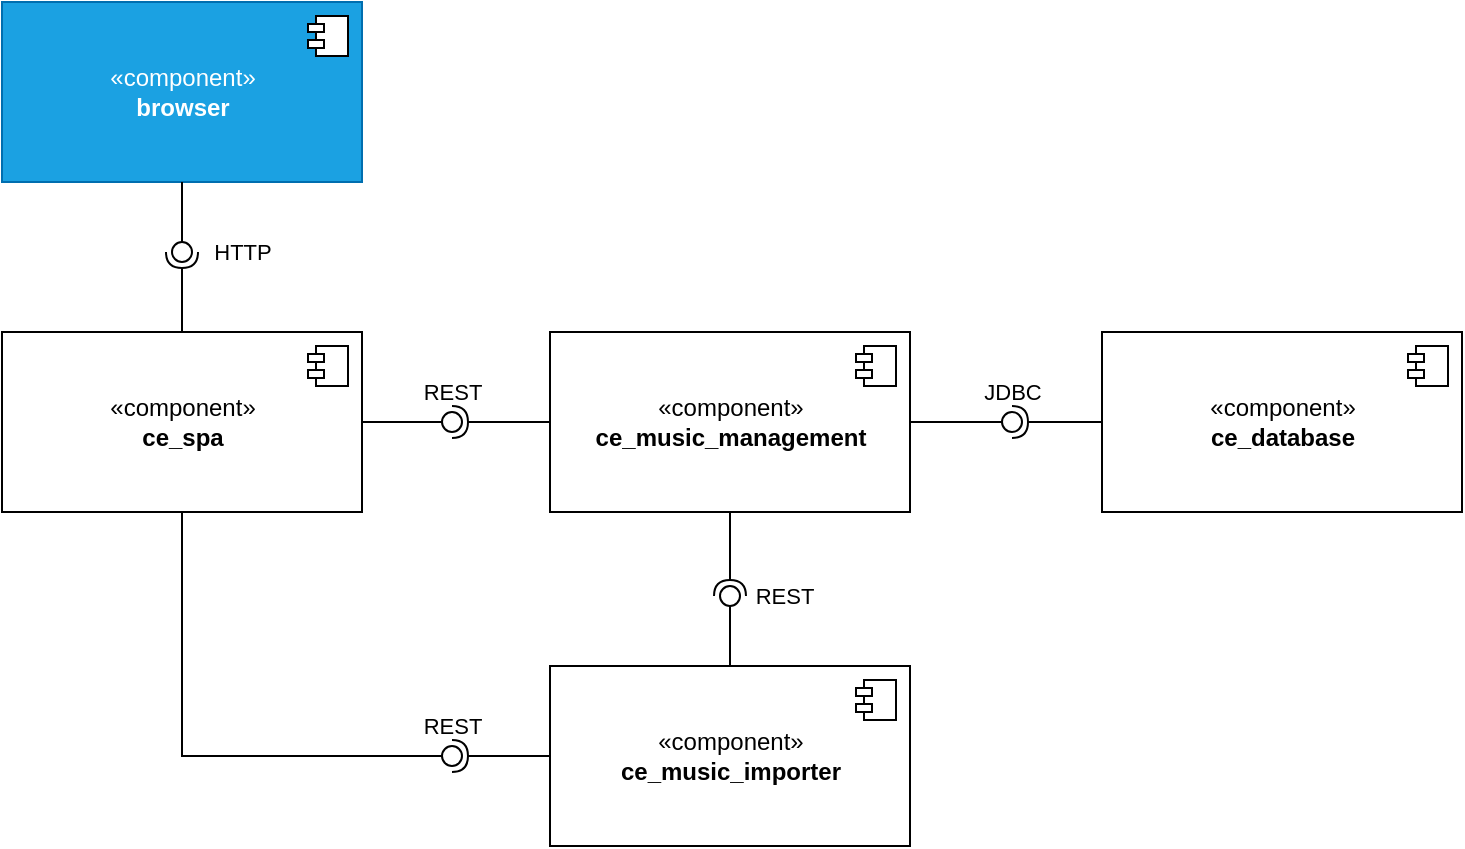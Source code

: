 <mxfile>
    <diagram id="4V_vH7X9V409Hf5YSz32" name="Seite-1">
        <mxGraphModel dx="820" dy="478" grid="1" gridSize="10" guides="1" tooltips="1" connect="1" arrows="1" fold="1" page="1" pageScale="1" pageWidth="1169" pageHeight="827" math="0" shadow="0">
            <root>
                <mxCell id="0"/>
                <mxCell id="1" parent="0"/>
                <mxCell id="bPr4eD3hPjIn_2vaylvb-1" value="«component»&lt;br&gt;&lt;b&gt;ce_spa&lt;/b&gt;" style="html=1;dropTarget=0;" parent="1" vertex="1">
                    <mxGeometry x="219" y="373" width="180" height="90" as="geometry"/>
                </mxCell>
                <mxCell id="bPr4eD3hPjIn_2vaylvb-2" value="" style="shape=module;jettyWidth=8;jettyHeight=4;" parent="bPr4eD3hPjIn_2vaylvb-1" vertex="1">
                    <mxGeometry x="1" width="20" height="20" relative="1" as="geometry">
                        <mxPoint x="-27" y="7" as="offset"/>
                    </mxGeometry>
                </mxCell>
                <mxCell id="bPr4eD3hPjIn_2vaylvb-3" value="«component»&lt;br&gt;&lt;b&gt;ce_music_management&lt;/b&gt;" style="html=1;dropTarget=0;" parent="1" vertex="1">
                    <mxGeometry x="493" y="373" width="180" height="90" as="geometry"/>
                </mxCell>
                <mxCell id="bPr4eD3hPjIn_2vaylvb-4" value="" style="shape=module;jettyWidth=8;jettyHeight=4;" parent="bPr4eD3hPjIn_2vaylvb-3" vertex="1">
                    <mxGeometry x="1" width="20" height="20" relative="1" as="geometry">
                        <mxPoint x="-27" y="7" as="offset"/>
                    </mxGeometry>
                </mxCell>
                <mxCell id="bPr4eD3hPjIn_2vaylvb-5" value="«component»&lt;br&gt;&lt;b&gt;ce_database&lt;/b&gt;" style="html=1;dropTarget=0;" parent="1" vertex="1">
                    <mxGeometry x="769" y="373" width="180" height="90" as="geometry"/>
                </mxCell>
                <mxCell id="bPr4eD3hPjIn_2vaylvb-6" value="" style="shape=module;jettyWidth=8;jettyHeight=4;" parent="bPr4eD3hPjIn_2vaylvb-5" vertex="1">
                    <mxGeometry x="1" width="20" height="20" relative="1" as="geometry">
                        <mxPoint x="-27" y="7" as="offset"/>
                    </mxGeometry>
                </mxCell>
                <mxCell id="bPr4eD3hPjIn_2vaylvb-7" value="REST" style="rounded=0;orthogonalLoop=1;jettySize=auto;html=1;endArrow=none;endFill=0;sketch=0;sourcePerimeterSpacing=0;targetPerimeterSpacing=0;exitX=1;exitY=0.5;exitDx=0;exitDy=0;" parent="1" source="bPr4eD3hPjIn_2vaylvb-1" target="bPr4eD3hPjIn_2vaylvb-9" edge="1">
                    <mxGeometry x="1" y="16" relative="1" as="geometry">
                        <mxPoint x="559" y="468" as="sourcePoint"/>
                        <mxPoint x="5" y="1" as="offset"/>
                    </mxGeometry>
                </mxCell>
                <mxCell id="bPr4eD3hPjIn_2vaylvb-8" value="" style="rounded=0;orthogonalLoop=1;jettySize=auto;html=1;endArrow=halfCircle;endFill=0;entryX=0.5;entryY=0.5;endSize=6;strokeWidth=1;sketch=0;exitX=0;exitY=0.5;exitDx=0;exitDy=0;" parent="1" source="bPr4eD3hPjIn_2vaylvb-3" target="bPr4eD3hPjIn_2vaylvb-9" edge="1">
                    <mxGeometry relative="1" as="geometry">
                        <mxPoint x="599" y="468" as="sourcePoint"/>
                    </mxGeometry>
                </mxCell>
                <mxCell id="bPr4eD3hPjIn_2vaylvb-9" value="" style="ellipse;whiteSpace=wrap;html=1;align=center;aspect=fixed;resizable=0;points=[];outlineConnect=0;sketch=0;" parent="1" vertex="1">
                    <mxGeometry x="439" y="413" width="10" height="10" as="geometry"/>
                </mxCell>
                <mxCell id="bPr4eD3hPjIn_2vaylvb-10" value="JDBC" style="rounded=0;orthogonalLoop=1;jettySize=auto;html=1;endArrow=none;endFill=0;sketch=0;sourcePerimeterSpacing=0;targetPerimeterSpacing=0;exitX=1;exitY=0.5;exitDx=0;exitDy=0;" parent="1" source="bPr4eD3hPjIn_2vaylvb-3" target="bPr4eD3hPjIn_2vaylvb-12" edge="1">
                    <mxGeometry x="1" y="16" relative="1" as="geometry">
                        <mxPoint x="559" y="468" as="sourcePoint"/>
                        <mxPoint x="5" y="1" as="offset"/>
                    </mxGeometry>
                </mxCell>
                <mxCell id="bPr4eD3hPjIn_2vaylvb-11" value="" style="rounded=0;orthogonalLoop=1;jettySize=auto;html=1;endArrow=halfCircle;endFill=0;entryX=0.5;entryY=0.5;endSize=6;strokeWidth=1;sketch=0;exitX=0;exitY=0.5;exitDx=0;exitDy=0;" parent="1" source="bPr4eD3hPjIn_2vaylvb-5" target="bPr4eD3hPjIn_2vaylvb-12" edge="1">
                    <mxGeometry relative="1" as="geometry">
                        <mxPoint x="599" y="468" as="sourcePoint"/>
                    </mxGeometry>
                </mxCell>
                <mxCell id="bPr4eD3hPjIn_2vaylvb-12" value="" style="ellipse;whiteSpace=wrap;html=1;align=center;aspect=fixed;resizable=0;points=[];outlineConnect=0;sketch=0;" parent="1" vertex="1">
                    <mxGeometry x="719" y="413" width="10" height="10" as="geometry"/>
                </mxCell>
                <mxCell id="bPr4eD3hPjIn_2vaylvb-13" value="«component»&lt;br&gt;&lt;b&gt;browser&lt;/b&gt;" style="html=1;dropTarget=0;fillColor=#1ba1e2;strokeColor=#006EAF;fontColor=#ffffff;" parent="1" vertex="1">
                    <mxGeometry x="219" y="208" width="180" height="90" as="geometry"/>
                </mxCell>
                <mxCell id="bPr4eD3hPjIn_2vaylvb-14" value="" style="shape=module;jettyWidth=8;jettyHeight=4;" parent="bPr4eD3hPjIn_2vaylvb-13" vertex="1">
                    <mxGeometry x="1" width="20" height="20" relative="1" as="geometry">
                        <mxPoint x="-27" y="7" as="offset"/>
                    </mxGeometry>
                </mxCell>
                <mxCell id="bPr4eD3hPjIn_2vaylvb-15" value="HTTP" style="rounded=0;orthogonalLoop=1;jettySize=auto;html=1;endArrow=none;endFill=0;sketch=0;sourcePerimeterSpacing=0;targetPerimeterSpacing=0;exitX=0.5;exitY=1;exitDx=0;exitDy=0;" parent="1" source="bPr4eD3hPjIn_2vaylvb-13" target="bPr4eD3hPjIn_2vaylvb-17" edge="1">
                    <mxGeometry x="1" y="30" relative="1" as="geometry">
                        <mxPoint x="539" y="323" as="sourcePoint"/>
                        <mxPoint y="5" as="offset"/>
                    </mxGeometry>
                </mxCell>
                <mxCell id="bPr4eD3hPjIn_2vaylvb-16" value="" style="rounded=0;orthogonalLoop=1;jettySize=auto;html=1;endArrow=halfCircle;endFill=0;entryX=0.5;entryY=0.5;endSize=6;strokeWidth=1;sketch=0;exitX=0.5;exitY=0;exitDx=0;exitDy=0;" parent="1" source="bPr4eD3hPjIn_2vaylvb-1" target="bPr4eD3hPjIn_2vaylvb-17" edge="1">
                    <mxGeometry relative="1" as="geometry">
                        <mxPoint x="579" y="323" as="sourcePoint"/>
                    </mxGeometry>
                </mxCell>
                <mxCell id="bPr4eD3hPjIn_2vaylvb-17" value="" style="ellipse;whiteSpace=wrap;html=1;align=center;aspect=fixed;resizable=0;points=[];outlineConnect=0;sketch=0;" parent="1" vertex="1">
                    <mxGeometry x="304" y="328" width="10" height="10" as="geometry"/>
                </mxCell>
                <mxCell id="2" value="«component»&lt;br&gt;&lt;b&gt;ce_music_importer&lt;/b&gt;" style="html=1;dropTarget=0;" vertex="1" parent="1">
                    <mxGeometry x="493" y="540" width="180" height="90" as="geometry"/>
                </mxCell>
                <mxCell id="3" value="" style="shape=module;jettyWidth=8;jettyHeight=4;" vertex="1" parent="2">
                    <mxGeometry x="1" width="20" height="20" relative="1" as="geometry">
                        <mxPoint x="-27" y="7" as="offset"/>
                    </mxGeometry>
                </mxCell>
                <mxCell id="4" value="REST" style="rounded=0;orthogonalLoop=1;jettySize=auto;html=1;endArrow=none;endFill=0;sketch=0;sourcePerimeterSpacing=0;targetPerimeterSpacing=0;exitX=0.5;exitY=1;exitDx=0;exitDy=0;edgeStyle=orthogonalEdgeStyle;" edge="1" parent="1" target="6" source="bPr4eD3hPjIn_2vaylvb-1">
                    <mxGeometry x="1" y="16" relative="1" as="geometry">
                        <mxPoint x="409" y="428" as="sourcePoint"/>
                        <mxPoint x="5" y="1" as="offset"/>
                        <Array as="points">
                            <mxPoint x="309" y="585"/>
                        </Array>
                    </mxGeometry>
                </mxCell>
                <mxCell id="5" value="" style="rounded=0;orthogonalLoop=1;jettySize=auto;html=1;endArrow=halfCircle;endFill=0;entryX=0.5;entryY=0.5;endSize=6;strokeWidth=1;sketch=0;exitX=0;exitY=0.5;exitDx=0;exitDy=0;" edge="1" parent="1" target="6" source="2">
                    <mxGeometry relative="1" as="geometry">
                        <mxPoint x="503" y="428" as="sourcePoint"/>
                    </mxGeometry>
                </mxCell>
                <mxCell id="6" value="" style="ellipse;whiteSpace=wrap;html=1;align=center;aspect=fixed;resizable=0;points=[];outlineConnect=0;sketch=0;" vertex="1" parent="1">
                    <mxGeometry x="439" y="580" width="10" height="10" as="geometry"/>
                </mxCell>
                <mxCell id="7" value="REST" style="rounded=0;orthogonalLoop=1;jettySize=auto;html=1;endArrow=none;endFill=0;sketch=0;sourcePerimeterSpacing=0;targetPerimeterSpacing=0;exitX=0.5;exitY=0;exitDx=0;exitDy=0;" edge="1" parent="1" target="9" source="2">
                    <mxGeometry x="1" y="-27" relative="1" as="geometry">
                        <mxPoint x="409" y="428" as="sourcePoint"/>
                        <mxPoint y="-5" as="offset"/>
                    </mxGeometry>
                </mxCell>
                <mxCell id="8" value="" style="rounded=0;orthogonalLoop=1;jettySize=auto;html=1;endArrow=halfCircle;endFill=0;entryX=0.5;entryY=0.5;endSize=6;strokeWidth=1;sketch=0;exitX=0.5;exitY=1;exitDx=0;exitDy=0;" edge="1" parent="1" target="9" source="bPr4eD3hPjIn_2vaylvb-3">
                    <mxGeometry relative="1" as="geometry">
                        <mxPoint x="503" y="428" as="sourcePoint"/>
                    </mxGeometry>
                </mxCell>
                <mxCell id="9" value="" style="ellipse;whiteSpace=wrap;html=1;align=center;aspect=fixed;resizable=0;points=[];outlineConnect=0;sketch=0;" vertex="1" parent="1">
                    <mxGeometry x="578" y="500" width="10" height="10" as="geometry"/>
                </mxCell>
            </root>
        </mxGraphModel>
    </diagram>
</mxfile>
